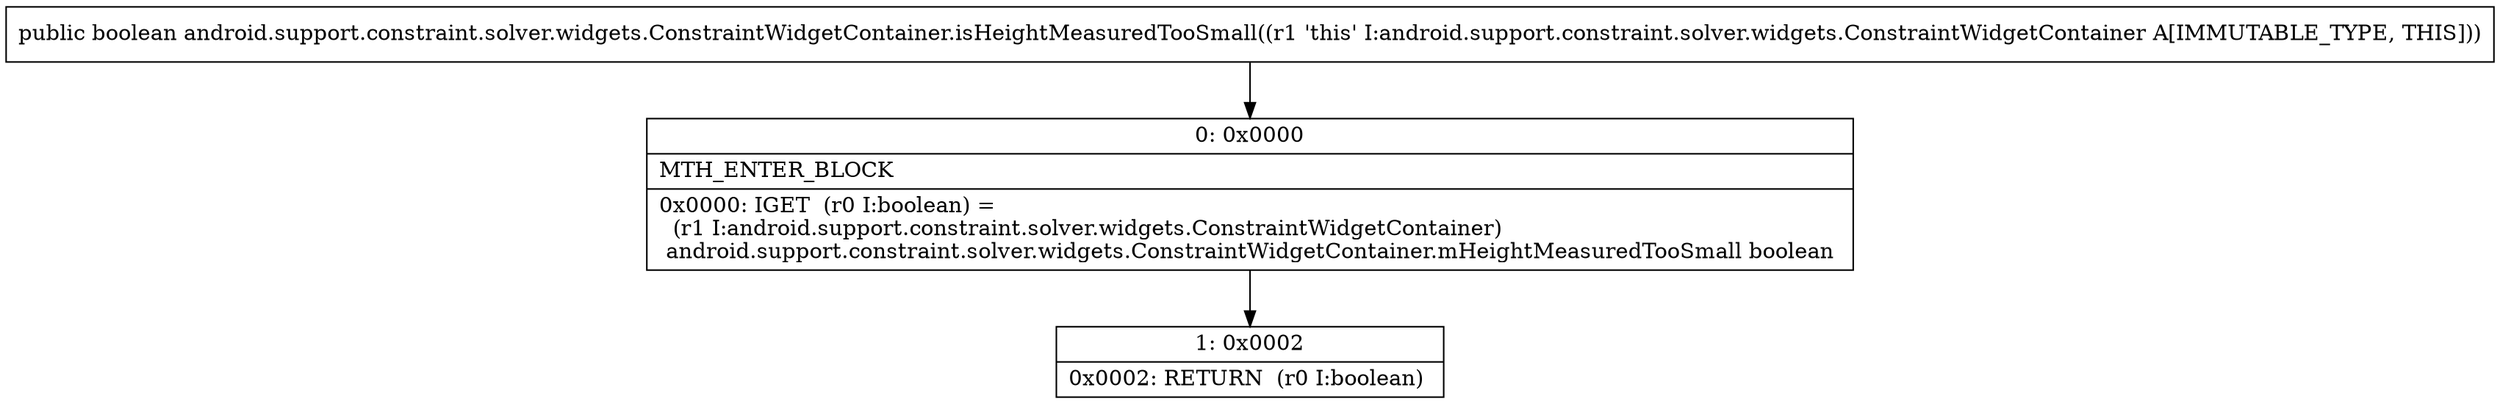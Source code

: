 digraph "CFG forandroid.support.constraint.solver.widgets.ConstraintWidgetContainer.isHeightMeasuredTooSmall()Z" {
Node_0 [shape=record,label="{0\:\ 0x0000|MTH_ENTER_BLOCK\l|0x0000: IGET  (r0 I:boolean) = \l  (r1 I:android.support.constraint.solver.widgets.ConstraintWidgetContainer)\l android.support.constraint.solver.widgets.ConstraintWidgetContainer.mHeightMeasuredTooSmall boolean \l}"];
Node_1 [shape=record,label="{1\:\ 0x0002|0x0002: RETURN  (r0 I:boolean) \l}"];
MethodNode[shape=record,label="{public boolean android.support.constraint.solver.widgets.ConstraintWidgetContainer.isHeightMeasuredTooSmall((r1 'this' I:android.support.constraint.solver.widgets.ConstraintWidgetContainer A[IMMUTABLE_TYPE, THIS])) }"];
MethodNode -> Node_0;
Node_0 -> Node_1;
}

